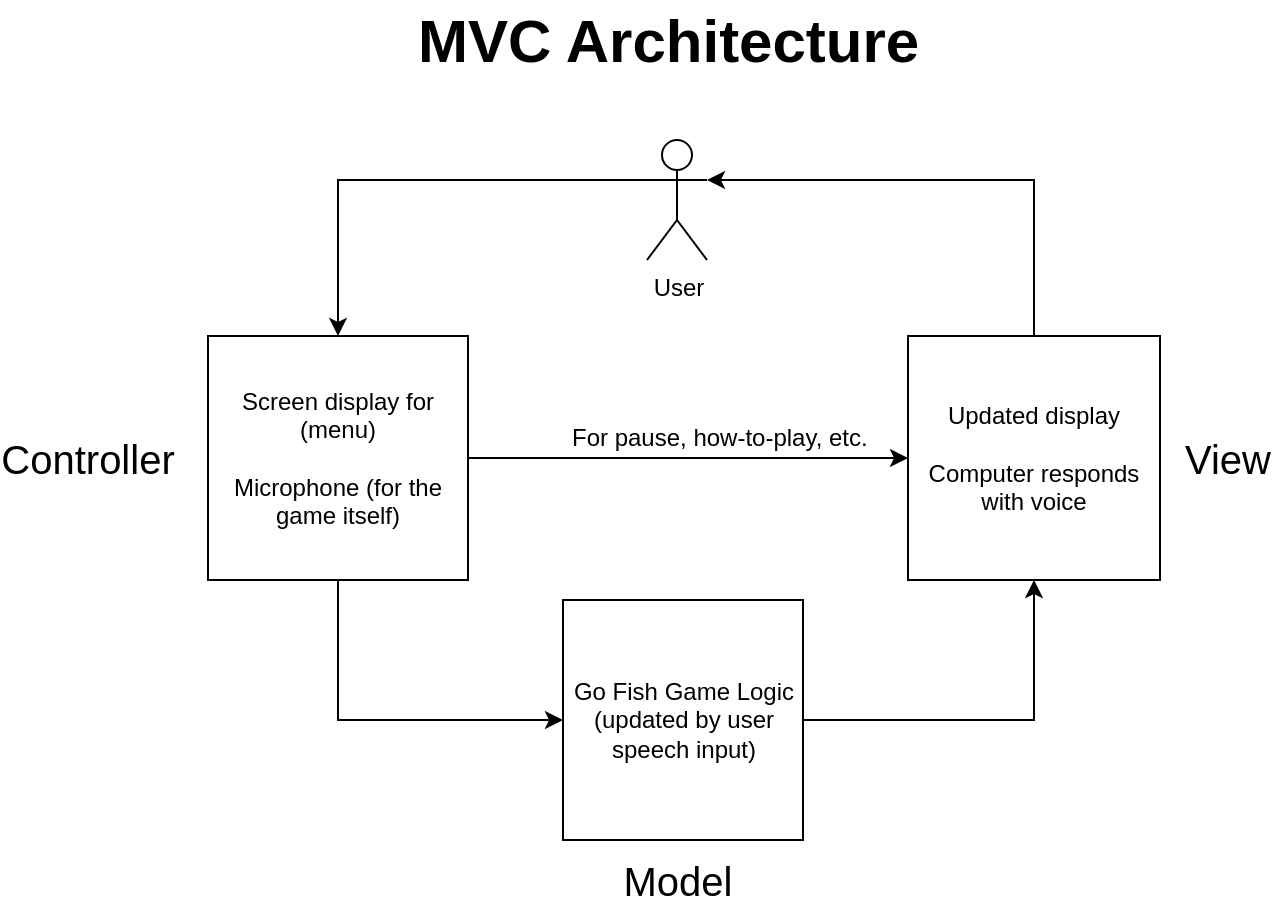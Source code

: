 <mxfile version="12.1.0" type="github" pages="1"><diagram id="D6KJ6VhcCvTrZuYllP5G" name="Page-1"><mxGraphModel dx="1220" dy="669" grid="1" gridSize="10" guides="1" tooltips="1" connect="1" arrows="1" fold="1" page="1" pageScale="1" pageWidth="850" pageHeight="1100" math="0" shadow="0"><root><mxCell id="0"/><mxCell id="1" parent="0"/><mxCell id="FEFM5SNJyHvLT4J6Jnk0-11" style="edgeStyle=orthogonalEdgeStyle;rounded=0;orthogonalLoop=1;jettySize=auto;html=1;entryX=0.5;entryY=0;entryDx=0;entryDy=0;exitX=0;exitY=0.333;exitDx=0;exitDy=0;exitPerimeter=0;" parent="1" source="FEFM5SNJyHvLT4J6Jnk0-13" target="JHDJkKHFcuLlas-CXd91-2" edge="1"><mxGeometry relative="1" as="geometry"><mxPoint x="365" y="110" as="sourcePoint"/></mxGeometry></mxCell><mxCell id="FEFM5SNJyHvLT4J6Jnk0-8" style="edgeStyle=orthogonalEdgeStyle;rounded=0;orthogonalLoop=1;jettySize=auto;html=1;exitX=0.5;exitY=1;exitDx=0;exitDy=0;entryX=0;entryY=0.5;entryDx=0;entryDy=0;" parent="1" source="JHDJkKHFcuLlas-CXd91-2" target="JHDJkKHFcuLlas-CXd91-4" edge="1"><mxGeometry relative="1" as="geometry"/></mxCell><mxCell id="1VyY2ff-WJPxCZspPK-A-4" style="edgeStyle=orthogonalEdgeStyle;rounded=0;orthogonalLoop=1;jettySize=auto;html=1;exitX=1;exitY=0.5;exitDx=0;exitDy=0;entryX=0;entryY=0.5;entryDx=0;entryDy=0;" parent="1" source="JHDJkKHFcuLlas-CXd91-2" target="JHDJkKHFcuLlas-CXd91-3" edge="1"><mxGeometry relative="1" as="geometry"/></mxCell><mxCell id="JHDJkKHFcuLlas-CXd91-2" value="Screen display for (menu)&lt;br&gt;&lt;br&gt;Microphone (for the game itself)" style="rounded=0;whiteSpace=wrap;html=1;" parent="1" vertex="1"><mxGeometry x="190" y="178" width="130" height="122" as="geometry"/></mxCell><mxCell id="FEFM5SNJyHvLT4J6Jnk0-14" style="edgeStyle=orthogonalEdgeStyle;rounded=0;orthogonalLoop=1;jettySize=auto;html=1;exitX=0.5;exitY=0;exitDx=0;exitDy=0;entryX=1;entryY=0.333;entryDx=0;entryDy=0;entryPerimeter=0;" parent="1" source="JHDJkKHFcuLlas-CXd91-3" target="FEFM5SNJyHvLT4J6Jnk0-13" edge="1"><mxGeometry relative="1" as="geometry"/></mxCell><mxCell id="JHDJkKHFcuLlas-CXd91-3" value="Updated display&lt;br&gt;&lt;br&gt;Computer responds with voice" style="rounded=0;whiteSpace=wrap;html=1;" parent="1" vertex="1"><mxGeometry x="540" y="178" width="126" height="122" as="geometry"/></mxCell><mxCell id="FEFM5SNJyHvLT4J6Jnk0-9" style="edgeStyle=orthogonalEdgeStyle;rounded=0;orthogonalLoop=1;jettySize=auto;html=1;exitX=1;exitY=0.5;exitDx=0;exitDy=0;entryX=0.5;entryY=1;entryDx=0;entryDy=0;" parent="1" source="JHDJkKHFcuLlas-CXd91-4" target="JHDJkKHFcuLlas-CXd91-3" edge="1"><mxGeometry relative="1" as="geometry"/></mxCell><mxCell id="JHDJkKHFcuLlas-CXd91-4" value="Go Fish Game Logic&lt;br&gt;(updated by user speech input)" style="rounded=0;whiteSpace=wrap;html=1;" parent="1" vertex="1"><mxGeometry x="367.5" y="310" width="120" height="120" as="geometry"/></mxCell><mxCell id="FEFM5SNJyHvLT4J6Jnk0-13" value="User" style="shape=umlActor;verticalLabelPosition=bottom;labelBackgroundColor=#ffffff;verticalAlign=top;html=1;outlineConnect=0;" parent="1" vertex="1"><mxGeometry x="409.5" y="80" width="30" height="60" as="geometry"/></mxCell><mxCell id="yQBriuB6VnxVolHQefZb-1" value="&lt;font style=&quot;font-size: 20px&quot;&gt;Controller&lt;/font&gt;" style="text;html=1;strokeColor=none;fillColor=none;align=center;verticalAlign=middle;whiteSpace=wrap;rounded=0;" parent="1" vertex="1"><mxGeometry x="110" y="229" width="40" height="20" as="geometry"/></mxCell><mxCell id="yQBriuB6VnxVolHQefZb-2" value="&lt;font style=&quot;font-size: 20px&quot;&gt;Model&lt;/font&gt;" style="text;html=1;strokeColor=none;fillColor=none;align=center;verticalAlign=middle;whiteSpace=wrap;rounded=0;" parent="1" vertex="1"><mxGeometry x="405" y="440" width="40" height="20" as="geometry"/></mxCell><mxCell id="yQBriuB6VnxVolHQefZb-3" value="&lt;font style=&quot;font-size: 20px&quot;&gt;View&lt;/font&gt;" style="text;html=1;strokeColor=none;fillColor=none;align=center;verticalAlign=middle;whiteSpace=wrap;rounded=0;strokeWidth=3;" parent="1" vertex="1"><mxGeometry x="680" y="229" width="40" height="20" as="geometry"/></mxCell><mxCell id="1VyY2ff-WJPxCZspPK-A-5" value="For pause, how-to-play, etc." style="text;html=1;resizable=0;points=[];autosize=1;align=left;verticalAlign=top;spacingTop=-4;" parent="1" vertex="1"><mxGeometry x="369.5" y="219" width="160" height="20" as="geometry"/></mxCell><mxCell id="O9ZLRIWCkX-aB4SnAy3Q-1" value="&lt;b&gt;&lt;font style=&quot;font-size: 30px&quot;&gt;MVC Architecture&lt;/font&gt;&lt;/b&gt;" style="text;html=1;resizable=0;points=[];autosize=1;align=left;verticalAlign=top;spacingTop=-4;" vertex="1" parent="1"><mxGeometry x="292.5" y="10" width="270" height="20" as="geometry"/></mxCell></root></mxGraphModel></diagram></mxfile>